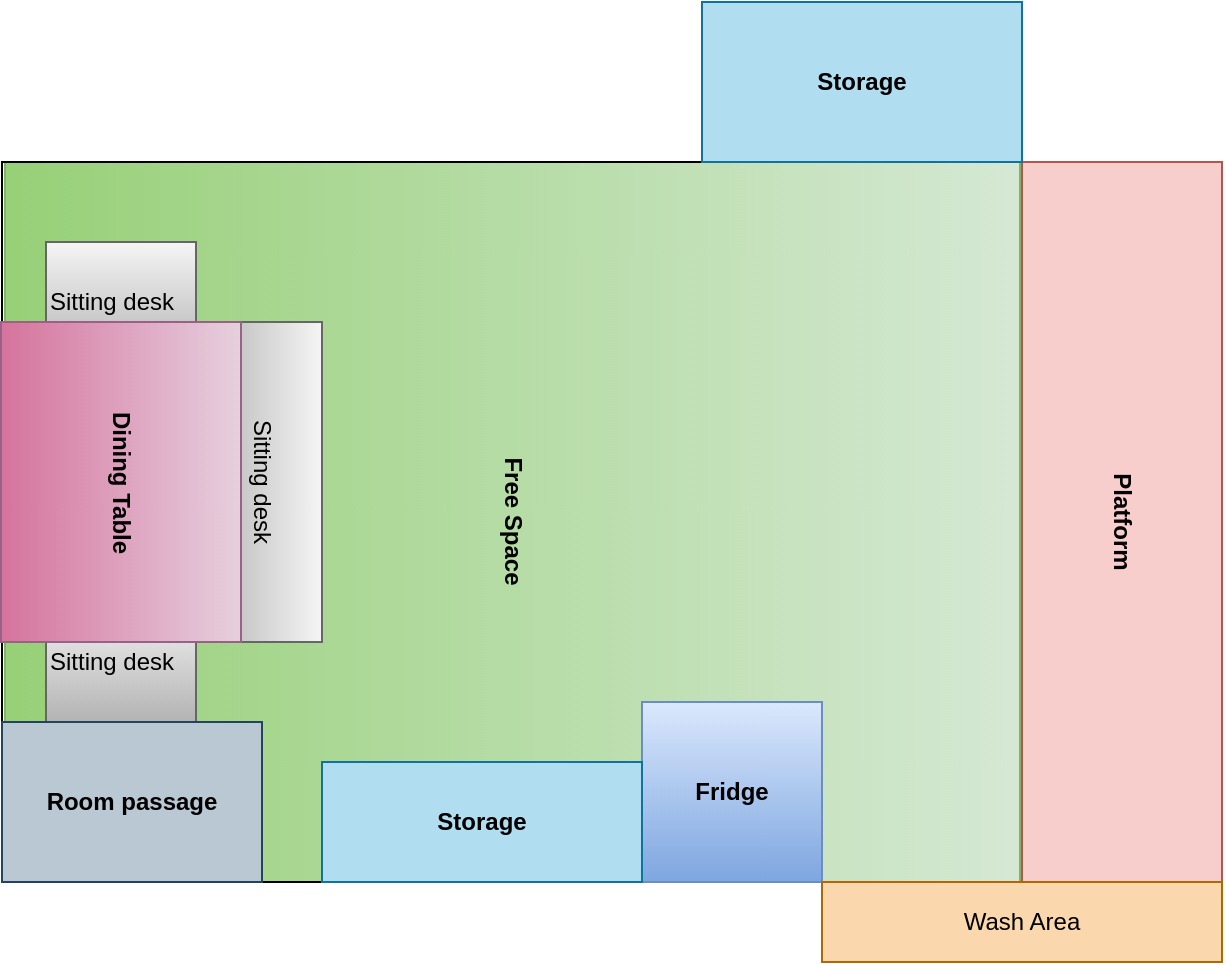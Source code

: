 <mxfile version="16.4.11" type="github"><diagram id="VMb9Hx4n-MINGwp8aOxh" name="Page-1"><mxGraphModel dx="677" dy="391" grid="1" gridSize="10" guides="1" tooltips="1" connect="1" arrows="1" fold="1" page="1" pageScale="1" pageWidth="850" pageHeight="1100" math="0" shadow="0"><root><mxCell id="0"/><mxCell id="1" parent="0"/><mxCell id="mBjPJbwh9_qV5k31i3bs-4" value="&lt;b&gt;Free Space&lt;/b&gt;" style="rounded=0;whiteSpace=wrap;html=1;rotation=90;fillColor=#d5e8d4;strokeColor=#82b366;gradientColor=#97d077;" vertex="1" parent="1"><mxGeometry x="145.25" y="126.25" width="360" height="507.5" as="geometry"/></mxCell><mxCell id="mBjPJbwh9_qV5k31i3bs-17" value="&lt;div&gt;&lt;span&gt;Sitting desk&lt;/span&gt;&lt;/div&gt;" style="rounded=0;whiteSpace=wrap;html=1;fillColor=#f5f5f5;gradientColor=#b3b3b3;strokeColor=#666666;align=left;" vertex="1" parent="1"><mxGeometry x="92" y="420" width="75" height="60" as="geometry"/></mxCell><mxCell id="mBjPJbwh9_qV5k31i3bs-2" value="" style="rounded=0;whiteSpace=wrap;html=1;fillColor=none;" vertex="1" parent="1"><mxGeometry x="70" y="200" width="610" height="360" as="geometry"/></mxCell><mxCell id="mBjPJbwh9_qV5k31i3bs-11" value="&lt;div&gt;&lt;span&gt;Sitting desk&lt;/span&gt;&lt;/div&gt;" style="rounded=0;whiteSpace=wrap;html=1;fillColor=#f5f5f5;gradientColor=#b3b3b3;strokeColor=#666666;align=center;rotation=90;" vertex="1" parent="1"><mxGeometry x="120" y="330" width="160" height="60" as="geometry"/></mxCell><mxCell id="mBjPJbwh9_qV5k31i3bs-9" value="&lt;div&gt;&lt;span&gt;Sitting desk&lt;/span&gt;&lt;/div&gt;" style="rounded=0;whiteSpace=wrap;html=1;fillColor=#f5f5f5;gradientColor=#b3b3b3;strokeColor=#666666;align=left;" vertex="1" parent="1"><mxGeometry x="92" y="240" width="75" height="60" as="geometry"/></mxCell><mxCell id="mBjPJbwh9_qV5k31i3bs-3" value="&lt;b&gt;Platform&lt;/b&gt;" style="rounded=0;whiteSpace=wrap;html=1;rotation=90;fillColor=#f8cecc;strokeColor=#b85450;" vertex="1" parent="1"><mxGeometry x="450" y="330" width="360" height="100" as="geometry"/></mxCell><mxCell id="mBjPJbwh9_qV5k31i3bs-6" value="&lt;b&gt;Fridge&lt;/b&gt;" style="rounded=0;whiteSpace=wrap;html=1;fillColor=#dae8fc;gradientColor=#7ea6e0;strokeColor=#6c8ebf;" vertex="1" parent="1"><mxGeometry x="390" y="470" width="90" height="90" as="geometry"/></mxCell><mxCell id="mBjPJbwh9_qV5k31i3bs-7" value="&lt;b&gt;Dining Table&lt;/b&gt;" style="rounded=0;whiteSpace=wrap;html=1;fillColor=#e6d0de;gradientColor=#d5739d;strokeColor=#996185;rotation=90;" vertex="1" parent="1"><mxGeometry x="49.5" y="300" width="160" height="120" as="geometry"/></mxCell><mxCell id="mBjPJbwh9_qV5k31i3bs-12" value="&lt;b&gt;Room passage&lt;/b&gt;" style="rounded=0;whiteSpace=wrap;html=1;fillColor=#bac8d3;strokeColor=#23445d;" vertex="1" parent="1"><mxGeometry x="70" y="480" width="130" height="80" as="geometry"/></mxCell><mxCell id="mBjPJbwh9_qV5k31i3bs-13" value="&lt;b&gt;Storage&lt;/b&gt;" style="rounded=0;whiteSpace=wrap;html=1;fillColor=#b1ddf0;strokeColor=#10739e;" vertex="1" parent="1"><mxGeometry x="420" y="120" width="160" height="80" as="geometry"/></mxCell><mxCell id="mBjPJbwh9_qV5k31i3bs-15" value="&lt;b&gt;Storage&lt;/b&gt;" style="rounded=0;whiteSpace=wrap;html=1;fillColor=#b1ddf0;strokeColor=#10739e;" vertex="1" parent="1"><mxGeometry x="230" y="500" width="160" height="60" as="geometry"/></mxCell><mxCell id="mBjPJbwh9_qV5k31i3bs-16" value="Wash Area" style="rounded=0;whiteSpace=wrap;html=1;fillColor=#fad7ac;strokeColor=#b46504;" vertex="1" parent="1"><mxGeometry x="480" y="560" width="200" height="40" as="geometry"/></mxCell></root></mxGraphModel></diagram></mxfile>